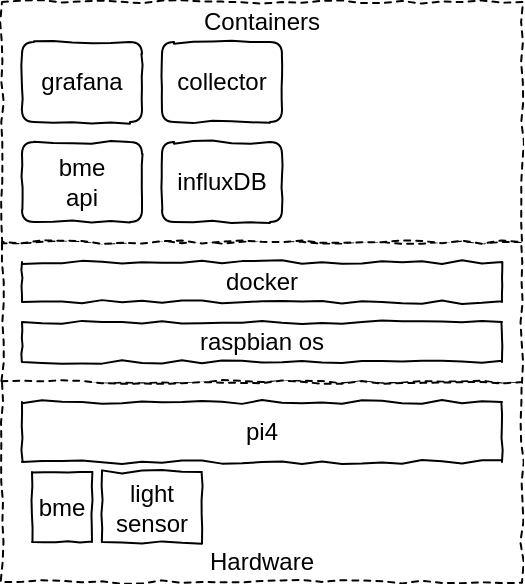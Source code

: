 <mxfile version="12.1.7" type="device" pages="1"><diagram id="mJygeWR_g1QfmHJzgwao" name="Page-1"><mxGraphModel dx="932" dy="666" grid="1" gridSize="10" guides="1" tooltips="1" connect="1" arrows="1" fold="1" page="1" pageScale="1" pageWidth="850" pageHeight="1100" math="0" shadow="0"><root><mxCell id="0"/><mxCell id="1" parent="0"/><mxCell id="qbfgJLhxNUp0ozY9FtK--21" value="" style="rounded=0;whiteSpace=wrap;html=1;shadow=0;glass=0;comic=1;dashed=1;horizontal=0;" parent="1" vertex="1"><mxGeometry x="190" y="200" width="260" height="70" as="geometry"/></mxCell><mxCell id="qbfgJLhxNUp0ozY9FtK--16" value="" style="rounded=0;whiteSpace=wrap;html=1;shadow=0;glass=0;comic=1;dashed=1;" parent="1" vertex="1"><mxGeometry x="190" y="80" width="260" height="120" as="geometry"/></mxCell><mxCell id="qbfgJLhxNUp0ozY9FtK--14" value="" style="rounded=0;whiteSpace=wrap;html=1;shadow=0;glass=0;comic=1;dashed=1;horizontal=0;" parent="1" vertex="1"><mxGeometry x="190" y="270" width="260" height="100" as="geometry"/></mxCell><mxCell id="qbfgJLhxNUp0ozY9FtK--2" value="bme" style="rounded=0;whiteSpace=wrap;html=1;direction=south;comic=1;" parent="1" vertex="1"><mxGeometry x="205" y="315" width="30" height="35" as="geometry"/></mxCell><mxCell id="qbfgJLhxNUp0ozY9FtK--3" value="pi4" style="rounded=0;whiteSpace=wrap;html=1;comic=1;" parent="1" vertex="1"><mxGeometry x="200" y="280" width="240" height="30" as="geometry"/></mxCell><mxCell id="qbfgJLhxNUp0ozY9FtK--4" value="raspbian os" style="rounded=0;whiteSpace=wrap;html=1;comic=1;" parent="1" vertex="1"><mxGeometry x="200" y="240" width="240" height="20" as="geometry"/></mxCell><mxCell id="qbfgJLhxNUp0ozY9FtK--5" value="docker" style="rounded=0;whiteSpace=wrap;html=1;comic=1;" parent="1" vertex="1"><mxGeometry x="200" y="210" width="240" height="20" as="geometry"/></mxCell><mxCell id="qbfgJLhxNUp0ozY9FtK--7" value="influxDB" style="rounded=1;whiteSpace=wrap;html=1;comic=1;" parent="1" vertex="1"><mxGeometry x="270" y="150" width="60" height="40" as="geometry"/></mxCell><mxCell id="qbfgJLhxNUp0ozY9FtK--9" value="bme&lt;br&gt;api" style="rounded=1;whiteSpace=wrap;html=1;comic=1;" parent="1" vertex="1"><mxGeometry x="200" y="150" width="60" height="40" as="geometry"/></mxCell><mxCell id="qbfgJLhxNUp0ozY9FtK--12" value="grafana" style="rounded=1;whiteSpace=wrap;html=1;comic=1;" parent="1" vertex="1"><mxGeometry x="200" y="100" width="60" height="40" as="geometry"/></mxCell><mxCell id="qbfgJLhxNUp0ozY9FtK--13" value="collector" style="rounded=1;whiteSpace=wrap;html=1;comic=1;" parent="1" vertex="1"><mxGeometry x="270" y="100" width="60" height="40" as="geometry"/></mxCell><mxCell id="qbfgJLhxNUp0ozY9FtK--20" value="Hardware" style="text;html=1;strokeColor=none;fillColor=none;align=center;verticalAlign=middle;whiteSpace=wrap;rounded=0;shadow=0;glass=0;dashed=1;comic=1;" parent="1" vertex="1"><mxGeometry x="300" y="350" width="40" height="20" as="geometry"/></mxCell><mxCell id="qbfgJLhxNUp0ozY9FtK--23" value="Containers" style="text;html=1;strokeColor=none;fillColor=none;align=center;verticalAlign=middle;whiteSpace=wrap;rounded=0;shadow=0;glass=0;dashed=1;comic=1;" parent="1" vertex="1"><mxGeometry x="300" y="80" width="40" height="20" as="geometry"/></mxCell><mxCell id="Rqx1WwplmnGlsxMrHbfI-1" value="light&lt;br&gt;sensor" style="rounded=0;whiteSpace=wrap;html=1;direction=south;comic=1;" vertex="1" parent="1"><mxGeometry x="240" y="315" width="50" height="35" as="geometry"/></mxCell></root></mxGraphModel></diagram></mxfile>